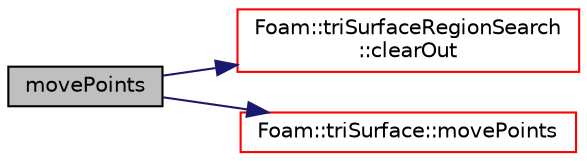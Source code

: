 digraph "movePoints"
{
  bgcolor="transparent";
  edge [fontname="Helvetica",fontsize="10",labelfontname="Helvetica",labelfontsize="10"];
  node [fontname="Helvetica",fontsize="10",shape=record];
  rankdir="LR";
  Node1 [label="movePoints",height=0.2,width=0.4,color="black", fillcolor="grey75", style="filled", fontcolor="black"];
  Node1 -> Node2 [color="midnightblue",fontsize="10",style="solid",fontname="Helvetica"];
  Node2 [label="Foam::triSurfaceRegionSearch\l::clearOut",height=0.2,width=0.4,color="red",URL="$a02765.html#af320697688df08f1438d37a86bcaf25d",tooltip="Clear storage. "];
  Node1 -> Node3 [color="midnightblue",fontsize="10",style="solid",fontname="Helvetica"];
  Node3 [label="Foam::triSurface::movePoints",height=0.2,width=0.4,color="red",URL="$a02757.html#ab62834098bae1d3887f578c700754f39",tooltip="Move points. "];
}

